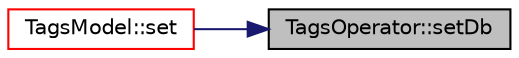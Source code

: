 digraph "TagsOperator::setDb"
{
 // LATEX_PDF_SIZE
  edge [fontname="Helvetica",fontsize="10",labelfontname="Helvetica",labelfontsize="10"];
  node [fontname="Helvetica",fontsize="10",shape=record];
  rankdir="RL";
  Node1 [label="TagsOperator::setDb",height=0.2,width=0.4,color="black", fillcolor="grey75", style="filled", fontcolor="black",tooltip=" "];
  Node1 -> Node2 [dir="back",color="midnightblue",fontsize="10",style="solid",fontname="Helvetica"];
  Node2 [label="TagsModel::set",height=0.2,width=0.4,color="red", fillcolor="white", style="filled",URL="$class_tags_model.html#a6579f36a9cfd866fe392d926abfa0519",tooltip=" "];
}
